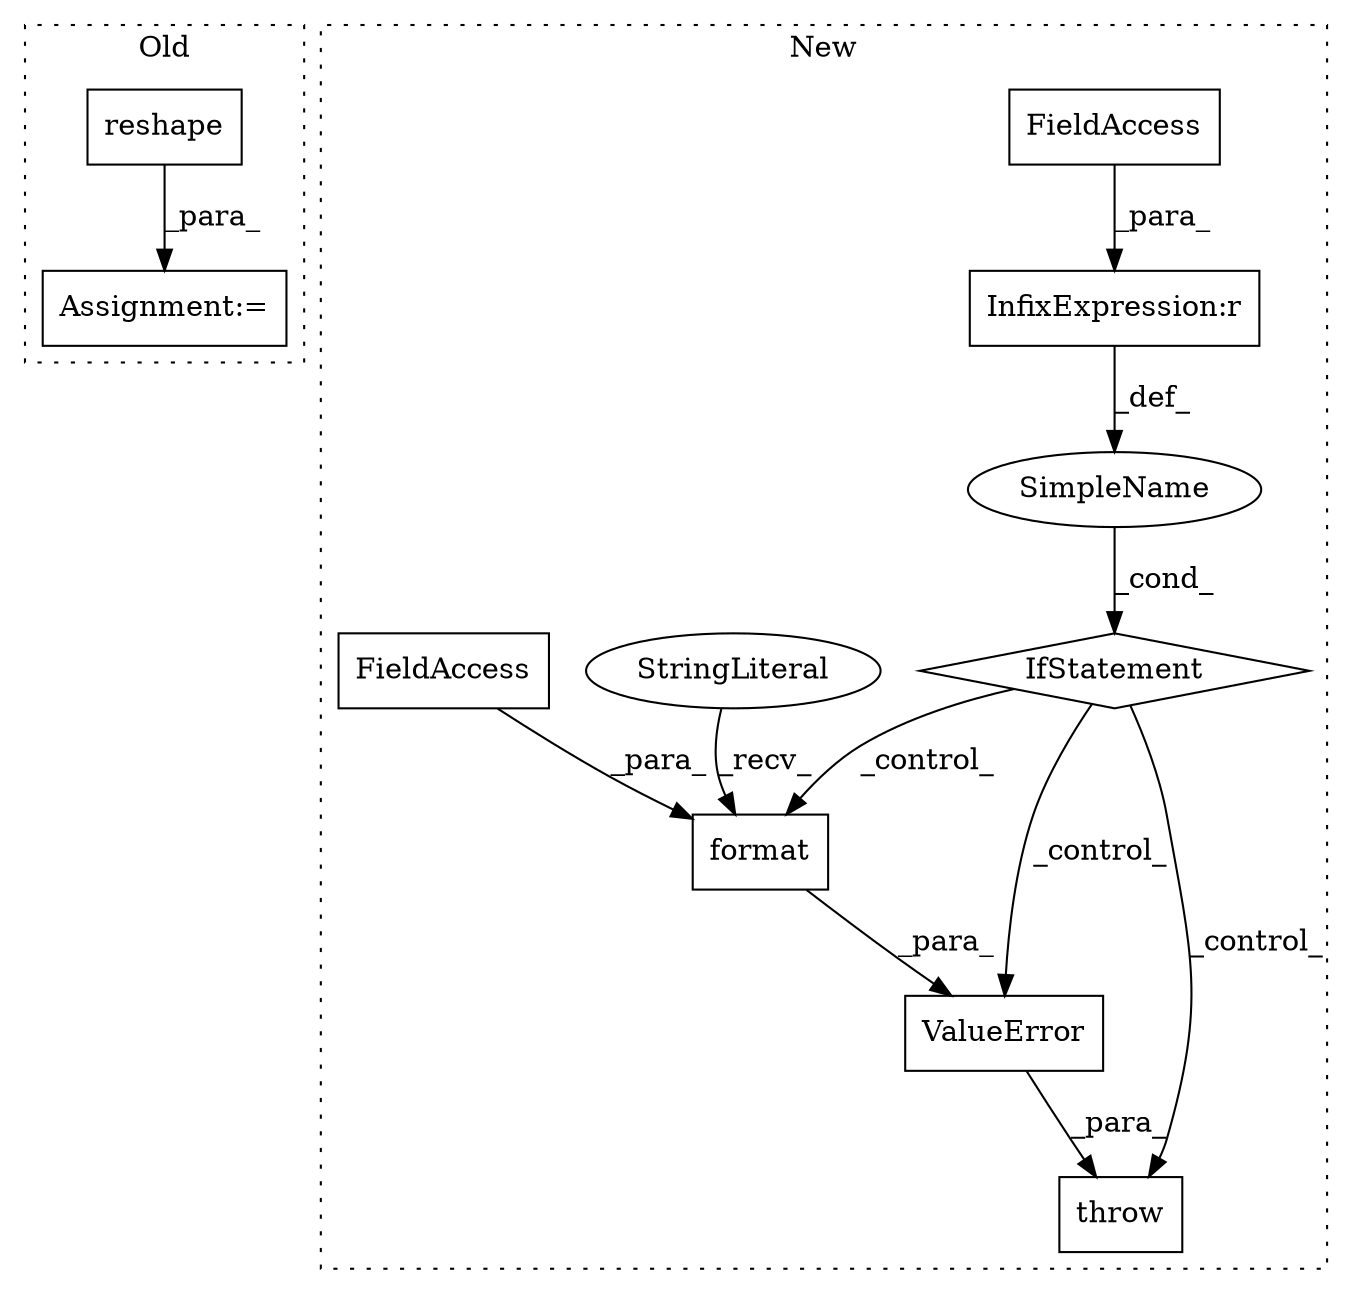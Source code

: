 digraph G {
subgraph cluster0 {
1 [label="reshape" a="32" s="3696,3712" l="8,1" shape="box"];
11 [label="Assignment:=" a="7" s="3691" l="1" shape="box"];
label = "Old";
style="dotted";
}
subgraph cluster1 {
2 [label="format" a="32" s="3914,3937" l="7,1" shape="box"];
3 [label="StringLiteral" a="45" s="3752" l="161" shape="ellipse"];
4 [label="throw" a="53" s="3735" l="6" shape="box"];
5 [label="FieldAccess" a="22" s="3929" l="8" shape="box"];
6 [label="ValueError" a="32" s="3741,3938" l="11,1" shape="box"];
7 [label="SimpleName" a="42" s="" l="" shape="ellipse"];
8 [label="IfStatement" a="25" s="3688,3725" l="4,2" shape="diamond"];
9 [label="InfixExpression:r" a="27" s="3700" l="4" shape="box"];
10 [label="FieldAccess" a="22" s="3693" l="7" shape="box"];
label = "New";
style="dotted";
}
1 -> 11 [label="_para_"];
2 -> 6 [label="_para_"];
3 -> 2 [label="_recv_"];
5 -> 2 [label="_para_"];
6 -> 4 [label="_para_"];
7 -> 8 [label="_cond_"];
8 -> 4 [label="_control_"];
8 -> 6 [label="_control_"];
8 -> 2 [label="_control_"];
9 -> 7 [label="_def_"];
10 -> 9 [label="_para_"];
}